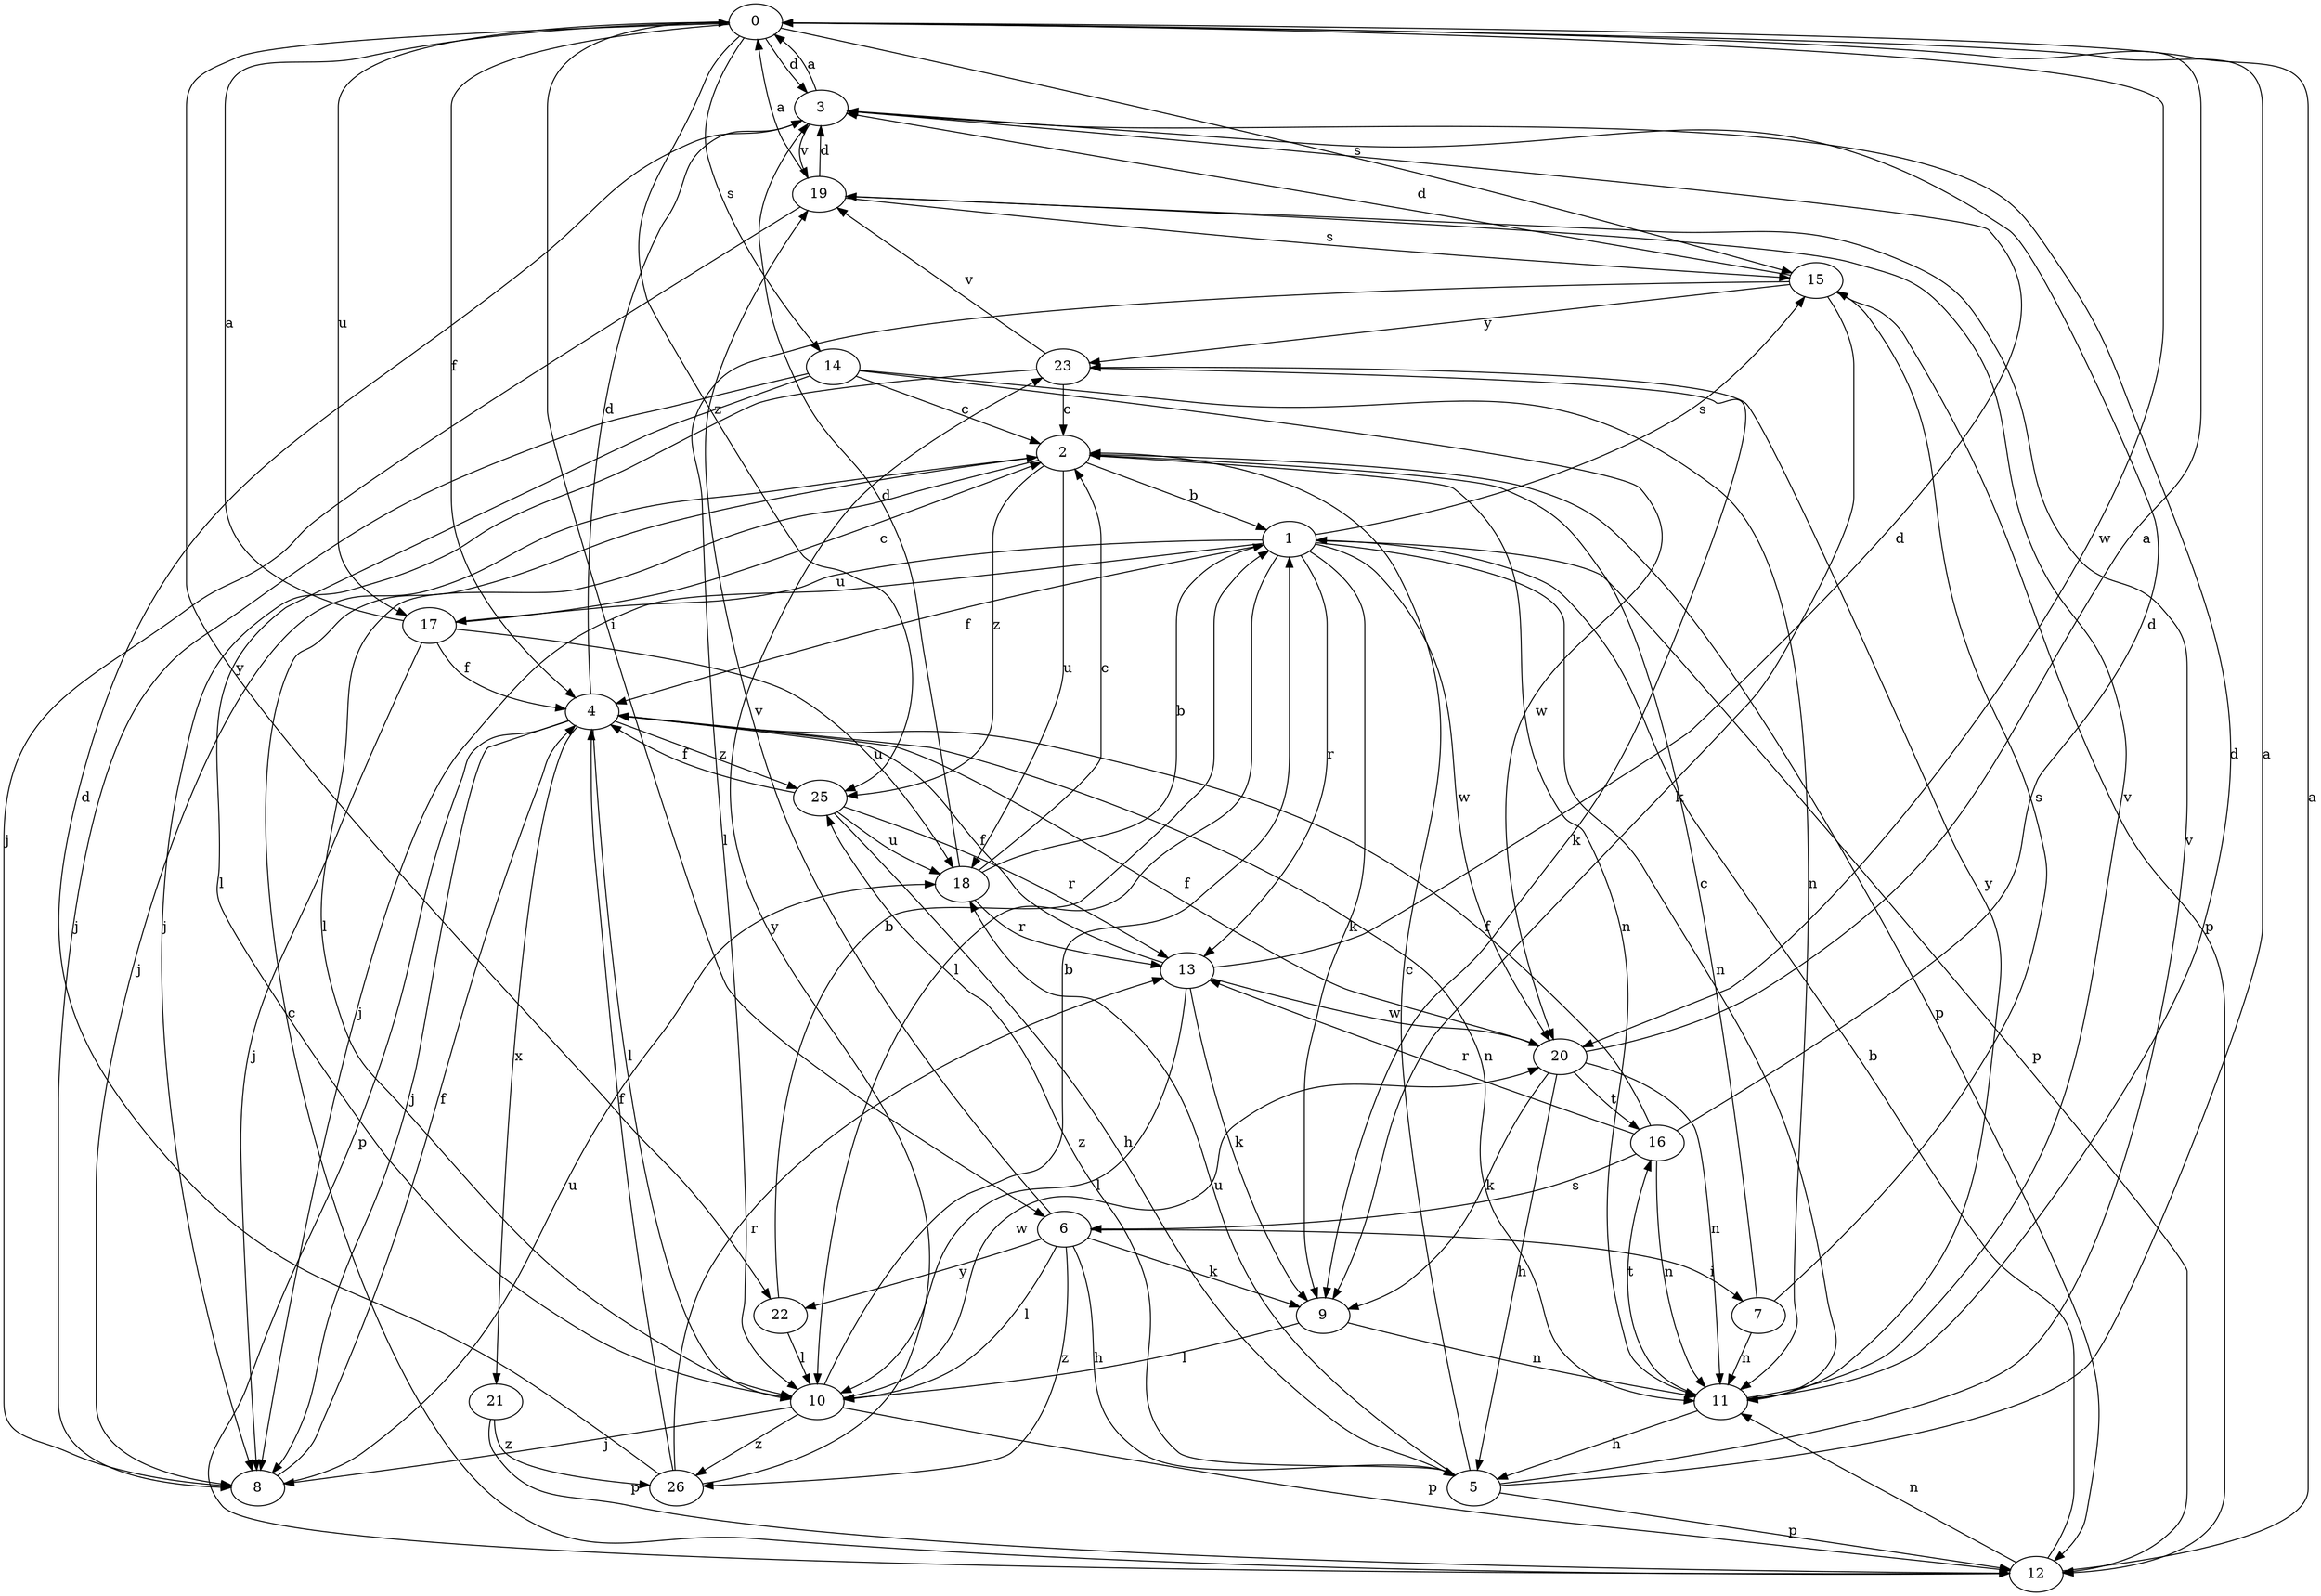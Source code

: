 strict digraph  {
0;
1;
2;
3;
4;
5;
6;
7;
8;
9;
10;
11;
12;
13;
14;
15;
16;
17;
18;
19;
20;
21;
22;
23;
25;
26;
0 -> 3  [label=d];
0 -> 4  [label=f];
0 -> 6  [label=i];
0 -> 14  [label=s];
0 -> 15  [label=s];
0 -> 17  [label=u];
0 -> 20  [label=w];
0 -> 22  [label=y];
0 -> 25  [label=z];
1 -> 4  [label=f];
1 -> 8  [label=j];
1 -> 9  [label=k];
1 -> 10  [label=l];
1 -> 11  [label=n];
1 -> 12  [label=p];
1 -> 13  [label=r];
1 -> 15  [label=s];
1 -> 17  [label=u];
1 -> 20  [label=w];
2 -> 1  [label=b];
2 -> 8  [label=j];
2 -> 10  [label=l];
2 -> 11  [label=n];
2 -> 12  [label=p];
2 -> 18  [label=u];
2 -> 25  [label=z];
3 -> 0  [label=a];
3 -> 19  [label=v];
4 -> 3  [label=d];
4 -> 8  [label=j];
4 -> 10  [label=l];
4 -> 11  [label=n];
4 -> 12  [label=p];
4 -> 21  [label=x];
4 -> 25  [label=z];
5 -> 0  [label=a];
5 -> 2  [label=c];
5 -> 12  [label=p];
5 -> 18  [label=u];
5 -> 19  [label=v];
5 -> 25  [label=z];
6 -> 5  [label=h];
6 -> 7  [label=i];
6 -> 9  [label=k];
6 -> 10  [label=l];
6 -> 19  [label=v];
6 -> 22  [label=y];
6 -> 26  [label=z];
7 -> 2  [label=c];
7 -> 11  [label=n];
7 -> 15  [label=s];
8 -> 4  [label=f];
8 -> 18  [label=u];
9 -> 10  [label=l];
9 -> 11  [label=n];
10 -> 1  [label=b];
10 -> 8  [label=j];
10 -> 12  [label=p];
10 -> 20  [label=w];
10 -> 26  [label=z];
11 -> 3  [label=d];
11 -> 5  [label=h];
11 -> 16  [label=t];
11 -> 19  [label=v];
11 -> 23  [label=y];
12 -> 0  [label=a];
12 -> 1  [label=b];
12 -> 2  [label=c];
12 -> 11  [label=n];
13 -> 3  [label=d];
13 -> 4  [label=f];
13 -> 9  [label=k];
13 -> 10  [label=l];
13 -> 20  [label=w];
14 -> 2  [label=c];
14 -> 8  [label=j];
14 -> 10  [label=l];
14 -> 11  [label=n];
14 -> 20  [label=w];
15 -> 3  [label=d];
15 -> 9  [label=k];
15 -> 10  [label=l];
15 -> 12  [label=p];
15 -> 23  [label=y];
16 -> 3  [label=d];
16 -> 4  [label=f];
16 -> 11  [label=n];
16 -> 13  [label=r];
16 -> 6  [label=s];
17 -> 0  [label=a];
17 -> 2  [label=c];
17 -> 4  [label=f];
17 -> 8  [label=j];
17 -> 18  [label=u];
18 -> 1  [label=b];
18 -> 2  [label=c];
18 -> 3  [label=d];
18 -> 13  [label=r];
19 -> 0  [label=a];
19 -> 3  [label=d];
19 -> 8  [label=j];
19 -> 15  [label=s];
20 -> 0  [label=a];
20 -> 4  [label=f];
20 -> 5  [label=h];
20 -> 9  [label=k];
20 -> 11  [label=n];
20 -> 16  [label=t];
21 -> 12  [label=p];
21 -> 26  [label=z];
22 -> 1  [label=b];
22 -> 10  [label=l];
23 -> 2  [label=c];
23 -> 8  [label=j];
23 -> 9  [label=k];
23 -> 19  [label=v];
25 -> 4  [label=f];
25 -> 5  [label=h];
25 -> 13  [label=r];
25 -> 18  [label=u];
26 -> 3  [label=d];
26 -> 4  [label=f];
26 -> 13  [label=r];
26 -> 23  [label=y];
}

